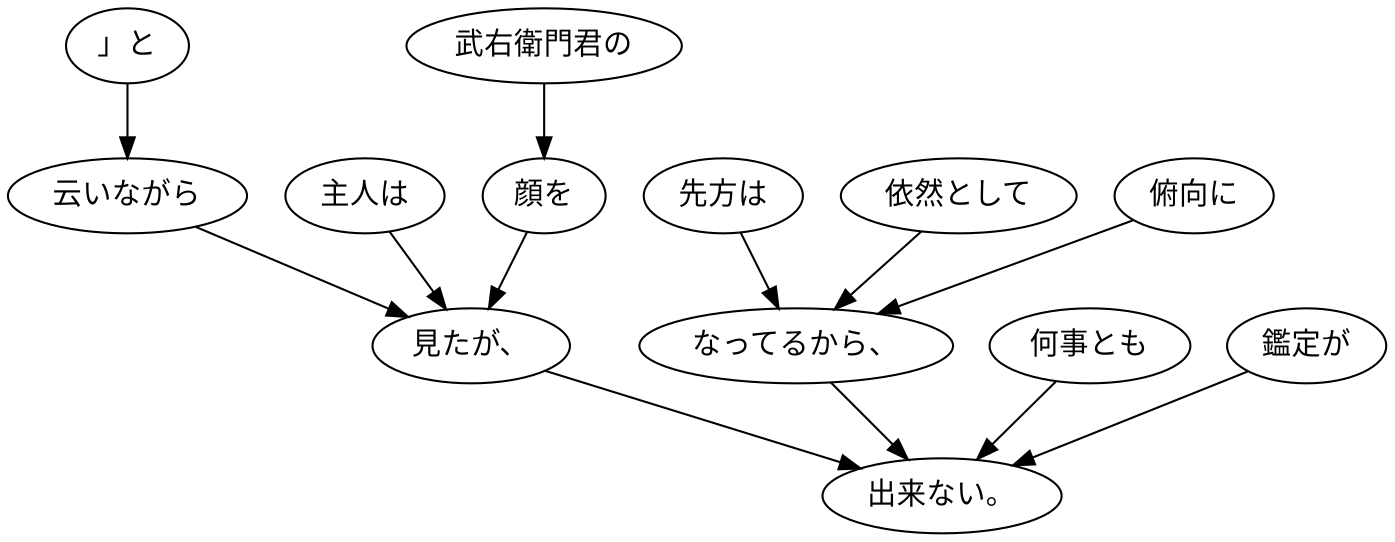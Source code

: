 digraph graph7253 {
	node0 [label="」と"];
	node1 [label="云いながら"];
	node2 [label="主人は"];
	node3 [label="武右衛門君の"];
	node4 [label="顔を"];
	node5 [label="見たが、"];
	node6 [label="先方は"];
	node7 [label="依然として"];
	node8 [label="俯向に"];
	node9 [label="なってるから、"];
	node10 [label="何事とも"];
	node11 [label="鑑定が"];
	node12 [label="出来ない。"];
	node0 -> node1;
	node1 -> node5;
	node2 -> node5;
	node3 -> node4;
	node4 -> node5;
	node5 -> node12;
	node6 -> node9;
	node7 -> node9;
	node8 -> node9;
	node9 -> node12;
	node10 -> node12;
	node11 -> node12;
}
